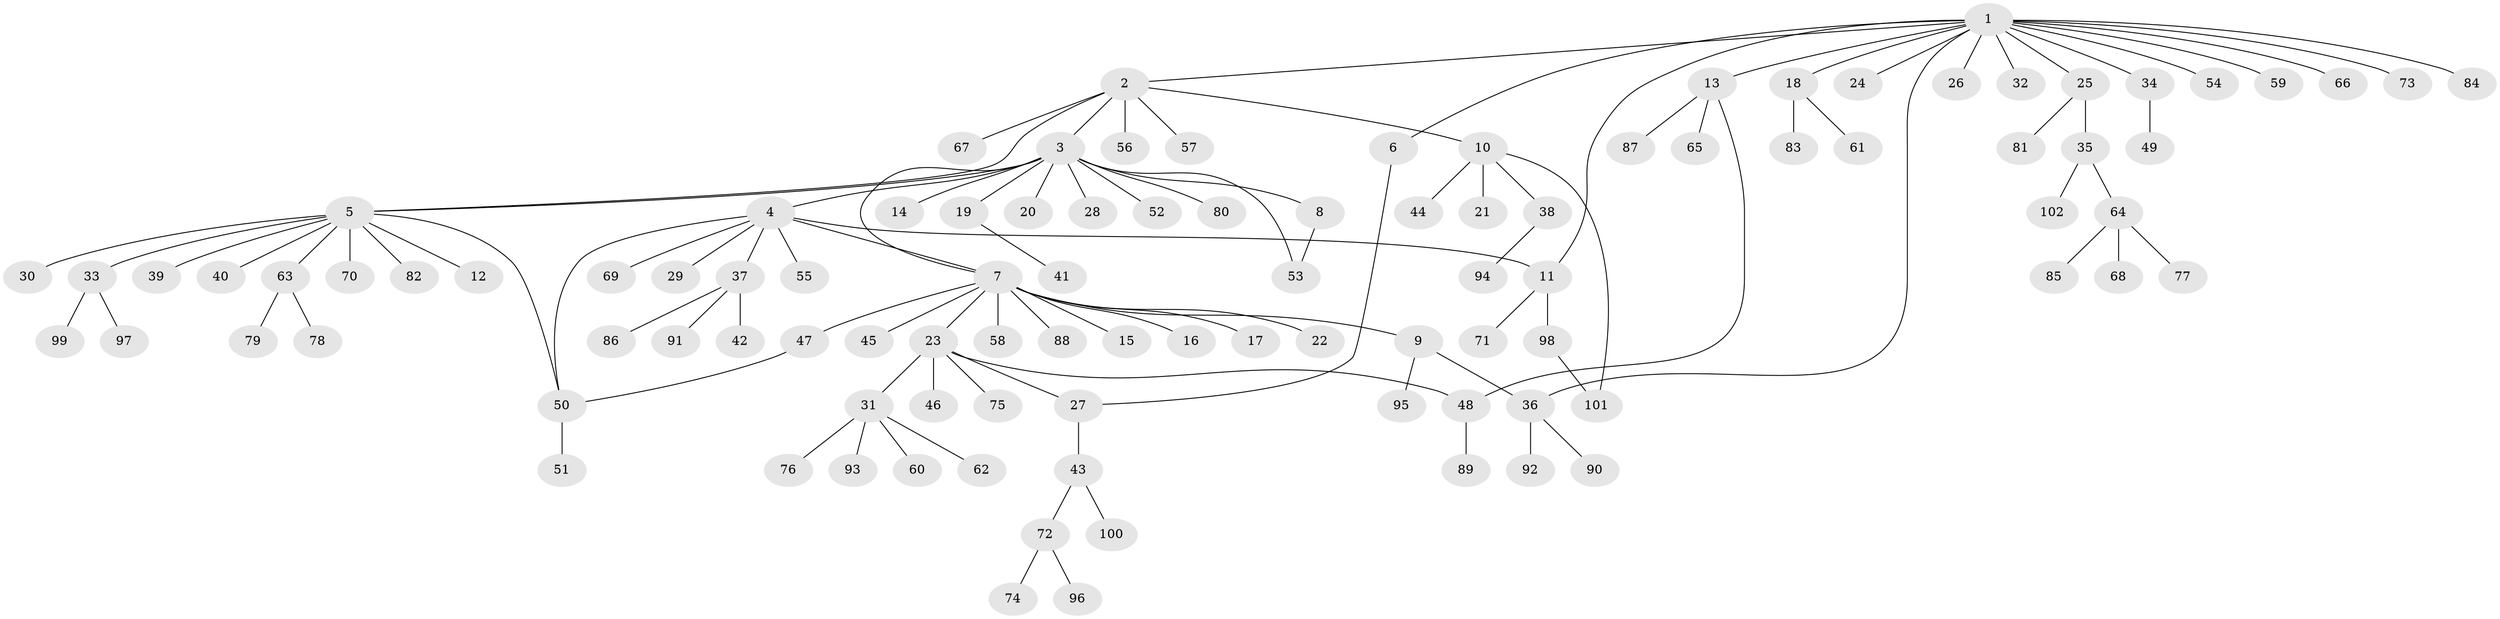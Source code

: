 // coarse degree distribution, {18: 0.012345679012345678, 10: 0.04938271604938271, 2: 0.1111111111111111, 13: 0.012345679012345678, 1: 0.7160493827160493, 3: 0.037037037037037035, 5: 0.024691358024691357, 4: 0.037037037037037035}
// Generated by graph-tools (version 1.1) at 2025/41/03/06/25 10:41:52]
// undirected, 102 vertices, 111 edges
graph export_dot {
graph [start="1"]
  node [color=gray90,style=filled];
  1;
  2;
  3;
  4;
  5;
  6;
  7;
  8;
  9;
  10;
  11;
  12;
  13;
  14;
  15;
  16;
  17;
  18;
  19;
  20;
  21;
  22;
  23;
  24;
  25;
  26;
  27;
  28;
  29;
  30;
  31;
  32;
  33;
  34;
  35;
  36;
  37;
  38;
  39;
  40;
  41;
  42;
  43;
  44;
  45;
  46;
  47;
  48;
  49;
  50;
  51;
  52;
  53;
  54;
  55;
  56;
  57;
  58;
  59;
  60;
  61;
  62;
  63;
  64;
  65;
  66;
  67;
  68;
  69;
  70;
  71;
  72;
  73;
  74;
  75;
  76;
  77;
  78;
  79;
  80;
  81;
  82;
  83;
  84;
  85;
  86;
  87;
  88;
  89;
  90;
  91;
  92;
  93;
  94;
  95;
  96;
  97;
  98;
  99;
  100;
  101;
  102;
  1 -- 2;
  1 -- 6;
  1 -- 11;
  1 -- 13;
  1 -- 18;
  1 -- 24;
  1 -- 25;
  1 -- 26;
  1 -- 32;
  1 -- 34;
  1 -- 36;
  1 -- 54;
  1 -- 59;
  1 -- 66;
  1 -- 73;
  1 -- 84;
  2 -- 3;
  2 -- 5;
  2 -- 10;
  2 -- 56;
  2 -- 57;
  2 -- 67;
  3 -- 4;
  3 -- 5;
  3 -- 7;
  3 -- 8;
  3 -- 14;
  3 -- 19;
  3 -- 20;
  3 -- 28;
  3 -- 52;
  3 -- 53;
  3 -- 80;
  4 -- 7;
  4 -- 11;
  4 -- 29;
  4 -- 37;
  4 -- 50;
  4 -- 55;
  4 -- 69;
  5 -- 12;
  5 -- 30;
  5 -- 33;
  5 -- 39;
  5 -- 40;
  5 -- 50;
  5 -- 63;
  5 -- 70;
  5 -- 82;
  6 -- 27;
  7 -- 9;
  7 -- 15;
  7 -- 16;
  7 -- 17;
  7 -- 22;
  7 -- 23;
  7 -- 45;
  7 -- 47;
  7 -- 58;
  7 -- 88;
  8 -- 53;
  9 -- 36;
  9 -- 95;
  10 -- 21;
  10 -- 38;
  10 -- 44;
  10 -- 101;
  11 -- 71;
  11 -- 98;
  13 -- 48;
  13 -- 65;
  13 -- 87;
  18 -- 61;
  18 -- 83;
  19 -- 41;
  23 -- 27;
  23 -- 31;
  23 -- 46;
  23 -- 48;
  23 -- 75;
  25 -- 35;
  25 -- 81;
  27 -- 43;
  31 -- 60;
  31 -- 62;
  31 -- 76;
  31 -- 93;
  33 -- 97;
  33 -- 99;
  34 -- 49;
  35 -- 64;
  35 -- 102;
  36 -- 90;
  36 -- 92;
  37 -- 42;
  37 -- 86;
  37 -- 91;
  38 -- 94;
  43 -- 72;
  43 -- 100;
  47 -- 50;
  48 -- 89;
  50 -- 51;
  63 -- 78;
  63 -- 79;
  64 -- 68;
  64 -- 77;
  64 -- 85;
  72 -- 74;
  72 -- 96;
  98 -- 101;
}
